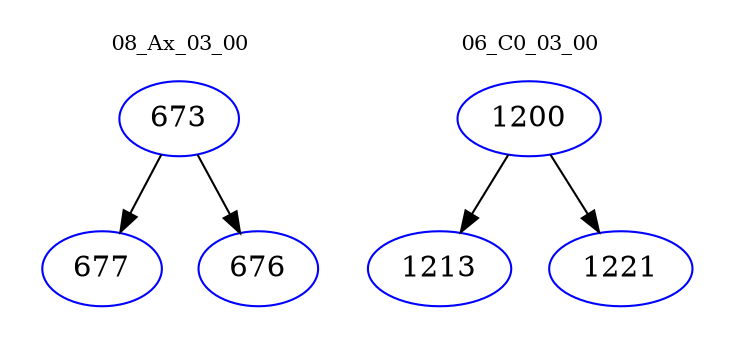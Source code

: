 digraph{
subgraph cluster_0 {
color = white
label = "08_Ax_03_00";
fontsize=10;
T0_673 [label="673", color="blue"]
T0_673 -> T0_677 [color="black"]
T0_677 [label="677", color="blue"]
T0_673 -> T0_676 [color="black"]
T0_676 [label="676", color="blue"]
}
subgraph cluster_1 {
color = white
label = "06_C0_03_00";
fontsize=10;
T1_1200 [label="1200", color="blue"]
T1_1200 -> T1_1213 [color="black"]
T1_1213 [label="1213", color="blue"]
T1_1200 -> T1_1221 [color="black"]
T1_1221 [label="1221", color="blue"]
}
}

